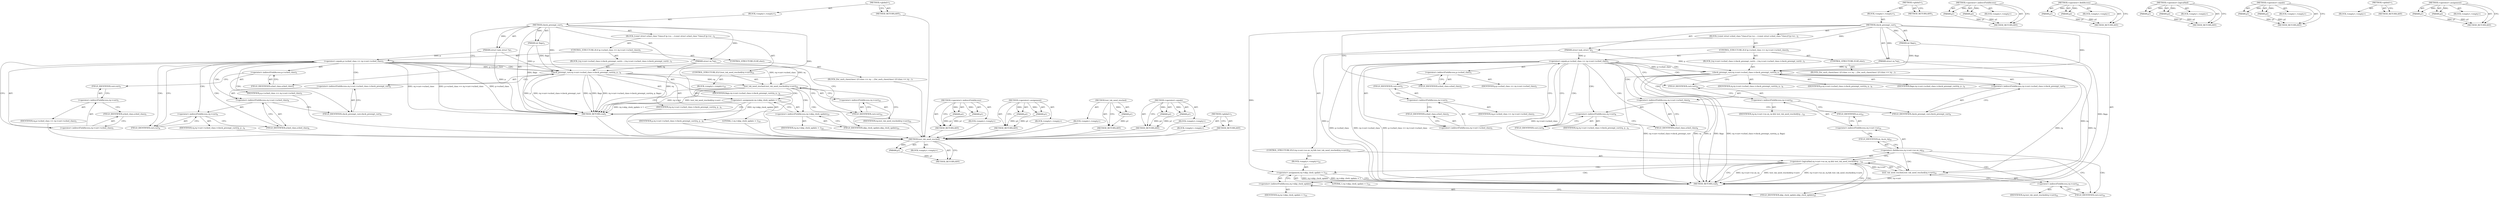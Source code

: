digraph "&lt;operator&gt;.assignment" {
vulnerable_6 [label=<(METHOD,&lt;global&gt;)<SUB>1</SUB>>];
vulnerable_7 [label=<(BLOCK,&lt;empty&gt;,&lt;empty&gt;)<SUB>1</SUB>>];
vulnerable_8 [label=<(METHOD,check_preempt_curr)<SUB>1</SUB>>];
vulnerable_9 [label=<(PARAM,struct rq *rq)<SUB>1</SUB>>];
vulnerable_10 [label=<(PARAM,struct task_struct *p)<SUB>1</SUB>>];
vulnerable_11 [label=<(PARAM,int flags)<SUB>1</SUB>>];
vulnerable_12 [label=<(BLOCK,{
	const struct sched_class *class;

	if (p-&gt;sc...,{
	const struct sched_class *class;

	if (p-&gt;sc...)<SUB>2</SUB>>];
vulnerable_13 [label=<(CONTROL_STRUCTURE,IF,if (p-&gt;sched_class == rq-&gt;curr-&gt;sched_class))<SUB>5</SUB>>];
vulnerable_14 [label=<(&lt;operator&gt;.equals,p-&gt;sched_class == rq-&gt;curr-&gt;sched_class)<SUB>5</SUB>>];
vulnerable_15 [label=<(&lt;operator&gt;.indirectFieldAccess,p-&gt;sched_class)<SUB>5</SUB>>];
vulnerable_16 [label=<(IDENTIFIER,p,p-&gt;sched_class == rq-&gt;curr-&gt;sched_class)<SUB>5</SUB>>];
vulnerable_17 [label=<(FIELD_IDENTIFIER,sched_class,sched_class)<SUB>5</SUB>>];
vulnerable_18 [label=<(&lt;operator&gt;.indirectFieldAccess,rq-&gt;curr-&gt;sched_class)<SUB>5</SUB>>];
vulnerable_19 [label=<(&lt;operator&gt;.indirectFieldAccess,rq-&gt;curr)<SUB>5</SUB>>];
vulnerable_20 [label=<(IDENTIFIER,rq,p-&gt;sched_class == rq-&gt;curr-&gt;sched_class)<SUB>5</SUB>>];
vulnerable_21 [label=<(FIELD_IDENTIFIER,curr,curr)<SUB>5</SUB>>];
vulnerable_22 [label=<(FIELD_IDENTIFIER,sched_class,sched_class)<SUB>5</SUB>>];
vulnerable_23 [label=<(BLOCK,{
		rq-&gt;curr-&gt;sched_class-&gt;check_preempt_curr(r...,{
		rq-&gt;curr-&gt;sched_class-&gt;check_preempt_curr(r...)<SUB>5</SUB>>];
vulnerable_24 [label=<(check_preempt_curr,rq-&gt;curr-&gt;sched_class-&gt;check_preempt_curr(rq, p...)<SUB>6</SUB>>];
vulnerable_25 [label=<(&lt;operator&gt;.indirectFieldAccess,rq-&gt;curr-&gt;sched_class-&gt;check_preempt_curr)<SUB>6</SUB>>];
vulnerable_26 [label=<(&lt;operator&gt;.indirectFieldAccess,rq-&gt;curr-&gt;sched_class)<SUB>6</SUB>>];
vulnerable_27 [label=<(&lt;operator&gt;.indirectFieldAccess,rq-&gt;curr)<SUB>6</SUB>>];
vulnerable_28 [label=<(IDENTIFIER,rq,rq-&gt;curr-&gt;sched_class-&gt;check_preempt_curr(rq, p...)<SUB>6</SUB>>];
vulnerable_29 [label=<(FIELD_IDENTIFIER,curr,curr)<SUB>6</SUB>>];
vulnerable_30 [label=<(FIELD_IDENTIFIER,sched_class,sched_class)<SUB>6</SUB>>];
vulnerable_31 [label=<(FIELD_IDENTIFIER,check_preempt_curr,check_preempt_curr)<SUB>6</SUB>>];
vulnerable_32 [label=<(IDENTIFIER,rq,rq-&gt;curr-&gt;sched_class-&gt;check_preempt_curr(rq, p...)<SUB>6</SUB>>];
vulnerable_33 [label=<(IDENTIFIER,p,rq-&gt;curr-&gt;sched_class-&gt;check_preempt_curr(rq, p...)<SUB>6</SUB>>];
vulnerable_34 [label=<(IDENTIFIER,flags,rq-&gt;curr-&gt;sched_class-&gt;check_preempt_curr(rq, p...)<SUB>6</SUB>>];
vulnerable_35 [label=<(CONTROL_STRUCTURE,ELSE,else)<SUB>7</SUB>>];
vulnerable_36 [label=<(BLOCK,{
		for_each_class(class) {
			if (class == rq-...,{
		for_each_class(class) {
			if (class == rq-...)<SUB>7</SUB>>];
vulnerable_37 [label=<(CONTROL_STRUCTURE,IF,if (test_tsk_need_resched(rq-&gt;curr)))<SUB>22</SUB>>];
vulnerable_38 [label=<(test_tsk_need_resched,test_tsk_need_resched(rq-&gt;curr))<SUB>22</SUB>>];
vulnerable_39 [label=<(&lt;operator&gt;.indirectFieldAccess,rq-&gt;curr)<SUB>22</SUB>>];
vulnerable_40 [label=<(IDENTIFIER,rq,test_tsk_need_resched(rq-&gt;curr))<SUB>22</SUB>>];
vulnerable_41 [label=<(FIELD_IDENTIFIER,curr,curr)<SUB>22</SUB>>];
vulnerable_42 [label=<(BLOCK,&lt;empty&gt;,&lt;empty&gt;)<SUB>23</SUB>>];
vulnerable_43 [label=<(&lt;operator&gt;.assignment,rq-&gt;skip_clock_update = 1)<SUB>23</SUB>>];
vulnerable_44 [label=<(&lt;operator&gt;.indirectFieldAccess,rq-&gt;skip_clock_update)<SUB>23</SUB>>];
vulnerable_45 [label=<(IDENTIFIER,rq,rq-&gt;skip_clock_update = 1)<SUB>23</SUB>>];
vulnerable_46 [label=<(FIELD_IDENTIFIER,skip_clock_update,skip_clock_update)<SUB>23</SUB>>];
vulnerable_47 [label=<(LITERAL,1,rq-&gt;skip_clock_update = 1)<SUB>23</SUB>>];
vulnerable_48 [label=<(METHOD_RETURN,void)<SUB>1</SUB>>];
vulnerable_50 [label=<(METHOD_RETURN,ANY)<SUB>1</SUB>>];
vulnerable_74 [label=<(METHOD,&lt;operator&gt;.indirectFieldAccess)>];
vulnerable_75 [label=<(PARAM,p1)>];
vulnerable_76 [label=<(PARAM,p2)>];
vulnerable_77 [label=<(BLOCK,&lt;empty&gt;,&lt;empty&gt;)>];
vulnerable_78 [label=<(METHOD_RETURN,ANY)>];
vulnerable_83 [label=<(METHOD,&lt;operator&gt;.assignment)>];
vulnerable_84 [label=<(PARAM,p1)>];
vulnerable_85 [label=<(PARAM,p2)>];
vulnerable_86 [label=<(BLOCK,&lt;empty&gt;,&lt;empty&gt;)>];
vulnerable_87 [label=<(METHOD_RETURN,ANY)>];
vulnerable_79 [label=<(METHOD,test_tsk_need_resched)>];
vulnerable_80 [label=<(PARAM,p1)>];
vulnerable_81 [label=<(BLOCK,&lt;empty&gt;,&lt;empty&gt;)>];
vulnerable_82 [label=<(METHOD_RETURN,ANY)>];
vulnerable_69 [label=<(METHOD,&lt;operator&gt;.equals)>];
vulnerable_70 [label=<(PARAM,p1)>];
vulnerable_71 [label=<(PARAM,p2)>];
vulnerable_72 [label=<(BLOCK,&lt;empty&gt;,&lt;empty&gt;)>];
vulnerable_73 [label=<(METHOD_RETURN,ANY)>];
vulnerable_63 [label=<(METHOD,&lt;global&gt;)<SUB>1</SUB>>];
vulnerable_64 [label=<(BLOCK,&lt;empty&gt;,&lt;empty&gt;)>];
vulnerable_65 [label=<(METHOD_RETURN,ANY)>];
fixed_97 [label=<(METHOD,test_tsk_need_resched)>];
fixed_98 [label=<(PARAM,p1)>];
fixed_99 [label=<(BLOCK,&lt;empty&gt;,&lt;empty&gt;)>];
fixed_100 [label=<(METHOD_RETURN,ANY)>];
fixed_6 [label=<(METHOD,&lt;global&gt;)<SUB>1</SUB>>];
fixed_7 [label=<(BLOCK,&lt;empty&gt;,&lt;empty&gt;)<SUB>1</SUB>>];
fixed_8 [label=<(METHOD,check_preempt_curr)<SUB>1</SUB>>];
fixed_9 [label=<(PARAM,struct rq *rq)<SUB>1</SUB>>];
fixed_10 [label=<(PARAM,struct task_struct *p)<SUB>1</SUB>>];
fixed_11 [label=<(PARAM,int flags)<SUB>1</SUB>>];
fixed_12 [label=<(BLOCK,{
	const struct sched_class *class;

	if (p-&gt;sc...,{
	const struct sched_class *class;

	if (p-&gt;sc...)<SUB>2</SUB>>];
fixed_13 [label=<(CONTROL_STRUCTURE,IF,if (p-&gt;sched_class == rq-&gt;curr-&gt;sched_class))<SUB>5</SUB>>];
fixed_14 [label=<(&lt;operator&gt;.equals,p-&gt;sched_class == rq-&gt;curr-&gt;sched_class)<SUB>5</SUB>>];
fixed_15 [label=<(&lt;operator&gt;.indirectFieldAccess,p-&gt;sched_class)<SUB>5</SUB>>];
fixed_16 [label=<(IDENTIFIER,p,p-&gt;sched_class == rq-&gt;curr-&gt;sched_class)<SUB>5</SUB>>];
fixed_17 [label=<(FIELD_IDENTIFIER,sched_class,sched_class)<SUB>5</SUB>>];
fixed_18 [label=<(&lt;operator&gt;.indirectFieldAccess,rq-&gt;curr-&gt;sched_class)<SUB>5</SUB>>];
fixed_19 [label=<(&lt;operator&gt;.indirectFieldAccess,rq-&gt;curr)<SUB>5</SUB>>];
fixed_20 [label=<(IDENTIFIER,rq,p-&gt;sched_class == rq-&gt;curr-&gt;sched_class)<SUB>5</SUB>>];
fixed_21 [label=<(FIELD_IDENTIFIER,curr,curr)<SUB>5</SUB>>];
fixed_22 [label=<(FIELD_IDENTIFIER,sched_class,sched_class)<SUB>5</SUB>>];
fixed_23 [label=<(BLOCK,{
		rq-&gt;curr-&gt;sched_class-&gt;check_preempt_curr(r...,{
		rq-&gt;curr-&gt;sched_class-&gt;check_preempt_curr(r...)<SUB>5</SUB>>];
fixed_24 [label=<(check_preempt_curr,rq-&gt;curr-&gt;sched_class-&gt;check_preempt_curr(rq, p...)<SUB>6</SUB>>];
fixed_25 [label=<(&lt;operator&gt;.indirectFieldAccess,rq-&gt;curr-&gt;sched_class-&gt;check_preempt_curr)<SUB>6</SUB>>];
fixed_26 [label=<(&lt;operator&gt;.indirectFieldAccess,rq-&gt;curr-&gt;sched_class)<SUB>6</SUB>>];
fixed_27 [label=<(&lt;operator&gt;.indirectFieldAccess,rq-&gt;curr)<SUB>6</SUB>>];
fixed_28 [label=<(IDENTIFIER,rq,rq-&gt;curr-&gt;sched_class-&gt;check_preempt_curr(rq, p...)<SUB>6</SUB>>];
fixed_29 [label=<(FIELD_IDENTIFIER,curr,curr)<SUB>6</SUB>>];
fixed_30 [label=<(FIELD_IDENTIFIER,sched_class,sched_class)<SUB>6</SUB>>];
fixed_31 [label=<(FIELD_IDENTIFIER,check_preempt_curr,check_preempt_curr)<SUB>6</SUB>>];
fixed_32 [label=<(IDENTIFIER,rq,rq-&gt;curr-&gt;sched_class-&gt;check_preempt_curr(rq, p...)<SUB>6</SUB>>];
fixed_33 [label=<(IDENTIFIER,p,rq-&gt;curr-&gt;sched_class-&gt;check_preempt_curr(rq, p...)<SUB>6</SUB>>];
fixed_34 [label=<(IDENTIFIER,flags,rq-&gt;curr-&gt;sched_class-&gt;check_preempt_curr(rq, p...)<SUB>6</SUB>>];
fixed_35 [label=<(CONTROL_STRUCTURE,ELSE,else)<SUB>7</SUB>>];
fixed_36 [label=<(BLOCK,{
		for_each_class(class) {
			if (class == rq-...,{
		for_each_class(class) {
			if (class == rq-...)<SUB>7</SUB>>];
fixed_37 [label=<(CONTROL_STRUCTURE,IF,if (rq-&gt;curr-&gt;se.on_rq &amp;&amp; test_tsk_need_resched(rq-&gt;curr)))<SUB>22</SUB>>];
fixed_38 [label=<(&lt;operator&gt;.logicalAnd,rq-&gt;curr-&gt;se.on_rq &amp;&amp; test_tsk_need_resched(rq-...)<SUB>22</SUB>>];
fixed_39 [label=<(&lt;operator&gt;.fieldAccess,rq-&gt;curr-&gt;se.on_rq)<SUB>22</SUB>>];
fixed_40 [label=<(&lt;operator&gt;.indirectFieldAccess,rq-&gt;curr-&gt;se)<SUB>22</SUB>>];
fixed_41 [label=<(&lt;operator&gt;.indirectFieldAccess,rq-&gt;curr)<SUB>22</SUB>>];
fixed_42 [label=<(IDENTIFIER,rq,rq-&gt;curr-&gt;se.on_rq &amp;&amp; test_tsk_need_resched(rq-...)<SUB>22</SUB>>];
fixed_43 [label=<(FIELD_IDENTIFIER,curr,curr)<SUB>22</SUB>>];
fixed_44 [label=<(FIELD_IDENTIFIER,se,se)<SUB>22</SUB>>];
fixed_45 [label=<(FIELD_IDENTIFIER,on_rq,on_rq)<SUB>22</SUB>>];
fixed_46 [label=<(test_tsk_need_resched,test_tsk_need_resched(rq-&gt;curr))<SUB>22</SUB>>];
fixed_47 [label=<(&lt;operator&gt;.indirectFieldAccess,rq-&gt;curr)<SUB>22</SUB>>];
fixed_48 [label=<(IDENTIFIER,rq,test_tsk_need_resched(rq-&gt;curr))<SUB>22</SUB>>];
fixed_49 [label=<(FIELD_IDENTIFIER,curr,curr)<SUB>22</SUB>>];
fixed_50 [label=<(BLOCK,&lt;empty&gt;,&lt;empty&gt;)<SUB>23</SUB>>];
fixed_51 [label=<(&lt;operator&gt;.assignment,rq-&gt;skip_clock_update = 1)<SUB>23</SUB>>];
fixed_52 [label=<(&lt;operator&gt;.indirectFieldAccess,rq-&gt;skip_clock_update)<SUB>23</SUB>>];
fixed_53 [label=<(IDENTIFIER,rq,rq-&gt;skip_clock_update = 1)<SUB>23</SUB>>];
fixed_54 [label=<(FIELD_IDENTIFIER,skip_clock_update,skip_clock_update)<SUB>23</SUB>>];
fixed_55 [label=<(LITERAL,1,rq-&gt;skip_clock_update = 1)<SUB>23</SUB>>];
fixed_56 [label=<(METHOD_RETURN,void)<SUB>1</SUB>>];
fixed_58 [label=<(METHOD_RETURN,ANY)<SUB>1</SUB>>];
fixed_82 [label=<(METHOD,&lt;operator&gt;.indirectFieldAccess)>];
fixed_83 [label=<(PARAM,p1)>];
fixed_84 [label=<(PARAM,p2)>];
fixed_85 [label=<(BLOCK,&lt;empty&gt;,&lt;empty&gt;)>];
fixed_86 [label=<(METHOD_RETURN,ANY)>];
fixed_92 [label=<(METHOD,&lt;operator&gt;.fieldAccess)>];
fixed_93 [label=<(PARAM,p1)>];
fixed_94 [label=<(PARAM,p2)>];
fixed_95 [label=<(BLOCK,&lt;empty&gt;,&lt;empty&gt;)>];
fixed_96 [label=<(METHOD_RETURN,ANY)>];
fixed_87 [label=<(METHOD,&lt;operator&gt;.logicalAnd)>];
fixed_88 [label=<(PARAM,p1)>];
fixed_89 [label=<(PARAM,p2)>];
fixed_90 [label=<(BLOCK,&lt;empty&gt;,&lt;empty&gt;)>];
fixed_91 [label=<(METHOD_RETURN,ANY)>];
fixed_77 [label=<(METHOD,&lt;operator&gt;.equals)>];
fixed_78 [label=<(PARAM,p1)>];
fixed_79 [label=<(PARAM,p2)>];
fixed_80 [label=<(BLOCK,&lt;empty&gt;,&lt;empty&gt;)>];
fixed_81 [label=<(METHOD_RETURN,ANY)>];
fixed_71 [label=<(METHOD,&lt;global&gt;)<SUB>1</SUB>>];
fixed_72 [label=<(BLOCK,&lt;empty&gt;,&lt;empty&gt;)>];
fixed_73 [label=<(METHOD_RETURN,ANY)>];
fixed_101 [label=<(METHOD,&lt;operator&gt;.assignment)>];
fixed_102 [label=<(PARAM,p1)>];
fixed_103 [label=<(PARAM,p2)>];
fixed_104 [label=<(BLOCK,&lt;empty&gt;,&lt;empty&gt;)>];
fixed_105 [label=<(METHOD_RETURN,ANY)>];
vulnerable_6 -> vulnerable_7  [key=0, label="AST: "];
vulnerable_6 -> vulnerable_50  [key=0, label="AST: "];
vulnerable_6 -> vulnerable_50  [key=1, label="CFG: "];
vulnerable_7 -> vulnerable_8  [key=0, label="AST: "];
vulnerable_8 -> vulnerable_9  [key=0, label="AST: "];
vulnerable_8 -> vulnerable_9  [key=1, label="DDG: "];
vulnerable_8 -> vulnerable_10  [key=0, label="AST: "];
vulnerable_8 -> vulnerable_10  [key=1, label="DDG: "];
vulnerable_8 -> vulnerable_11  [key=0, label="AST: "];
vulnerable_8 -> vulnerable_11  [key=1, label="DDG: "];
vulnerable_8 -> vulnerable_12  [key=0, label="AST: "];
vulnerable_8 -> vulnerable_48  [key=0, label="AST: "];
vulnerable_8 -> vulnerable_17  [key=0, label="CFG: "];
vulnerable_8 -> vulnerable_43  [key=0, label="DDG: "];
vulnerable_8 -> vulnerable_24  [key=0, label="DDG: "];
vulnerable_9 -> vulnerable_48  [key=0, label="DDG: rq"];
vulnerable_9 -> vulnerable_38  [key=0, label="DDG: rq"];
vulnerable_9 -> vulnerable_24  [key=0, label="DDG: rq"];
vulnerable_10 -> vulnerable_48  [key=0, label="DDG: p"];
vulnerable_10 -> vulnerable_14  [key=0, label="DDG: p"];
vulnerable_10 -> vulnerable_24  [key=0, label="DDG: p"];
vulnerable_11 -> vulnerable_48  [key=0, label="DDG: flags"];
vulnerable_11 -> vulnerable_24  [key=0, label="DDG: flags"];
vulnerable_12 -> vulnerable_13  [key=0, label="AST: "];
vulnerable_12 -> vulnerable_37  [key=0, label="AST: "];
vulnerable_13 -> vulnerable_14  [key=0, label="AST: "];
vulnerable_13 -> vulnerable_23  [key=0, label="AST: "];
vulnerable_13 -> vulnerable_35  [key=0, label="AST: "];
vulnerable_14 -> vulnerable_15  [key=0, label="AST: "];
vulnerable_14 -> vulnerable_18  [key=0, label="AST: "];
vulnerable_14 -> vulnerable_29  [key=0, label="CFG: "];
vulnerable_14 -> vulnerable_29  [key=1, label="CDG: "];
vulnerable_14 -> vulnerable_41  [key=0, label="CFG: "];
vulnerable_14 -> vulnerable_48  [key=0, label="DDG: p-&gt;sched_class"];
vulnerable_14 -> vulnerable_48  [key=1, label="DDG: rq-&gt;curr-&gt;sched_class"];
vulnerable_14 -> vulnerable_48  [key=2, label="DDG: p-&gt;sched_class == rq-&gt;curr-&gt;sched_class"];
vulnerable_14 -> vulnerable_38  [key=0, label="DDG: rq-&gt;curr-&gt;sched_class"];
vulnerable_14 -> vulnerable_24  [key=0, label="DDG: p-&gt;sched_class"];
vulnerable_14 -> vulnerable_24  [key=1, label="CDG: "];
vulnerable_14 -> vulnerable_30  [key=0, label="CDG: "];
vulnerable_14 -> vulnerable_26  [key=0, label="CDG: "];
vulnerable_14 -> vulnerable_25  [key=0, label="CDG: "];
vulnerable_14 -> vulnerable_27  [key=0, label="CDG: "];
vulnerable_14 -> vulnerable_31  [key=0, label="CDG: "];
vulnerable_15 -> vulnerable_16  [key=0, label="AST: "];
vulnerable_15 -> vulnerable_17  [key=0, label="AST: "];
vulnerable_15 -> vulnerable_21  [key=0, label="CFG: "];
vulnerable_16 -> fixed_97  [key=0];
vulnerable_17 -> vulnerable_15  [key=0, label="CFG: "];
vulnerable_18 -> vulnerable_19  [key=0, label="AST: "];
vulnerable_18 -> vulnerable_22  [key=0, label="AST: "];
vulnerable_18 -> vulnerable_14  [key=0, label="CFG: "];
vulnerable_19 -> vulnerable_20  [key=0, label="AST: "];
vulnerable_19 -> vulnerable_21  [key=0, label="AST: "];
vulnerable_19 -> vulnerable_22  [key=0, label="CFG: "];
vulnerable_20 -> fixed_97  [key=0];
vulnerable_21 -> vulnerable_19  [key=0, label="CFG: "];
vulnerable_22 -> vulnerable_18  [key=0, label="CFG: "];
vulnerable_23 -> vulnerable_24  [key=0, label="AST: "];
vulnerable_24 -> vulnerable_25  [key=0, label="AST: "];
vulnerable_24 -> vulnerable_32  [key=0, label="AST: "];
vulnerable_24 -> vulnerable_33  [key=0, label="AST: "];
vulnerable_24 -> vulnerable_34  [key=0, label="AST: "];
vulnerable_24 -> vulnerable_41  [key=0, label="CFG: "];
vulnerable_24 -> vulnerable_48  [key=0, label="DDG: rq-&gt;curr-&gt;sched_class-&gt;check_preempt_curr"];
vulnerable_24 -> vulnerable_48  [key=1, label="DDG: rq"];
vulnerable_24 -> vulnerable_48  [key=2, label="DDG: p"];
vulnerable_24 -> vulnerable_48  [key=3, label="DDG: flags"];
vulnerable_24 -> vulnerable_48  [key=4, label="DDG: rq-&gt;curr-&gt;sched_class-&gt;check_preempt_curr(rq, p, flags)"];
vulnerable_24 -> vulnerable_38  [key=0, label="DDG: rq"];
vulnerable_25 -> vulnerable_26  [key=0, label="AST: "];
vulnerable_25 -> vulnerable_31  [key=0, label="AST: "];
vulnerable_25 -> vulnerable_24  [key=0, label="CFG: "];
vulnerable_26 -> vulnerable_27  [key=0, label="AST: "];
vulnerable_26 -> vulnerable_30  [key=0, label="AST: "];
vulnerable_26 -> vulnerable_31  [key=0, label="CFG: "];
vulnerable_27 -> vulnerable_28  [key=0, label="AST: "];
vulnerable_27 -> vulnerable_29  [key=0, label="AST: "];
vulnerable_27 -> vulnerable_30  [key=0, label="CFG: "];
vulnerable_28 -> fixed_97  [key=0];
vulnerable_29 -> vulnerable_27  [key=0, label="CFG: "];
vulnerable_30 -> vulnerable_26  [key=0, label="CFG: "];
vulnerable_31 -> vulnerable_25  [key=0, label="CFG: "];
vulnerable_32 -> fixed_97  [key=0];
vulnerable_33 -> fixed_97  [key=0];
vulnerable_34 -> fixed_97  [key=0];
vulnerable_35 -> vulnerable_36  [key=0, label="AST: "];
vulnerable_36 -> fixed_97  [key=0];
vulnerable_37 -> vulnerable_38  [key=0, label="AST: "];
vulnerable_37 -> vulnerable_42  [key=0, label="AST: "];
vulnerable_38 -> vulnerable_39  [key=0, label="AST: "];
vulnerable_38 -> vulnerable_48  [key=0, label="CFG: "];
vulnerable_38 -> vulnerable_48  [key=1, label="DDG: rq-&gt;curr"];
vulnerable_38 -> vulnerable_48  [key=2, label="DDG: test_tsk_need_resched(rq-&gt;curr)"];
vulnerable_38 -> vulnerable_46  [key=0, label="CFG: "];
vulnerable_38 -> vulnerable_46  [key=1, label="CDG: "];
vulnerable_38 -> vulnerable_44  [key=0, label="CDG: "];
vulnerable_38 -> vulnerable_43  [key=0, label="CDG: "];
vulnerable_39 -> vulnerable_40  [key=0, label="AST: "];
vulnerable_39 -> vulnerable_41  [key=0, label="AST: "];
vulnerable_39 -> vulnerable_38  [key=0, label="CFG: "];
vulnerable_40 -> fixed_97  [key=0];
vulnerable_41 -> vulnerable_39  [key=0, label="CFG: "];
vulnerable_42 -> vulnerable_43  [key=0, label="AST: "];
vulnerable_43 -> vulnerable_44  [key=0, label="AST: "];
vulnerable_43 -> vulnerable_47  [key=0, label="AST: "];
vulnerable_43 -> vulnerable_48  [key=0, label="CFG: "];
vulnerable_43 -> vulnerable_48  [key=1, label="DDG: rq-&gt;skip_clock_update"];
vulnerable_43 -> vulnerable_48  [key=2, label="DDG: rq-&gt;skip_clock_update = 1"];
vulnerable_44 -> vulnerable_45  [key=0, label="AST: "];
vulnerable_44 -> vulnerable_46  [key=0, label="AST: "];
vulnerable_44 -> vulnerable_43  [key=0, label="CFG: "];
vulnerable_45 -> fixed_97  [key=0];
vulnerable_46 -> vulnerable_44  [key=0, label="CFG: "];
vulnerable_47 -> fixed_97  [key=0];
vulnerable_48 -> fixed_97  [key=0];
vulnerable_50 -> fixed_97  [key=0];
vulnerable_74 -> vulnerable_75  [key=0, label="AST: "];
vulnerable_74 -> vulnerable_75  [key=1, label="DDG: "];
vulnerable_74 -> vulnerable_77  [key=0, label="AST: "];
vulnerable_74 -> vulnerable_76  [key=0, label="AST: "];
vulnerable_74 -> vulnerable_76  [key=1, label="DDG: "];
vulnerable_74 -> vulnerable_78  [key=0, label="AST: "];
vulnerable_74 -> vulnerable_78  [key=1, label="CFG: "];
vulnerable_75 -> vulnerable_78  [key=0, label="DDG: p1"];
vulnerable_76 -> vulnerable_78  [key=0, label="DDG: p2"];
vulnerable_77 -> fixed_97  [key=0];
vulnerable_78 -> fixed_97  [key=0];
vulnerable_83 -> vulnerable_84  [key=0, label="AST: "];
vulnerable_83 -> vulnerable_84  [key=1, label="DDG: "];
vulnerable_83 -> vulnerable_86  [key=0, label="AST: "];
vulnerable_83 -> vulnerable_85  [key=0, label="AST: "];
vulnerable_83 -> vulnerable_85  [key=1, label="DDG: "];
vulnerable_83 -> vulnerable_87  [key=0, label="AST: "];
vulnerable_83 -> vulnerable_87  [key=1, label="CFG: "];
vulnerable_84 -> vulnerable_87  [key=0, label="DDG: p1"];
vulnerable_85 -> vulnerable_87  [key=0, label="DDG: p2"];
vulnerable_86 -> fixed_97  [key=0];
vulnerable_87 -> fixed_97  [key=0];
vulnerable_79 -> vulnerable_80  [key=0, label="AST: "];
vulnerable_79 -> vulnerable_80  [key=1, label="DDG: "];
vulnerable_79 -> vulnerable_81  [key=0, label="AST: "];
vulnerable_79 -> vulnerable_82  [key=0, label="AST: "];
vulnerable_79 -> vulnerable_82  [key=1, label="CFG: "];
vulnerable_80 -> vulnerable_82  [key=0, label="DDG: p1"];
vulnerable_81 -> fixed_97  [key=0];
vulnerable_82 -> fixed_97  [key=0];
vulnerable_69 -> vulnerable_70  [key=0, label="AST: "];
vulnerable_69 -> vulnerable_70  [key=1, label="DDG: "];
vulnerable_69 -> vulnerable_72  [key=0, label="AST: "];
vulnerable_69 -> vulnerable_71  [key=0, label="AST: "];
vulnerable_69 -> vulnerable_71  [key=1, label="DDG: "];
vulnerable_69 -> vulnerable_73  [key=0, label="AST: "];
vulnerable_69 -> vulnerable_73  [key=1, label="CFG: "];
vulnerable_70 -> vulnerable_73  [key=0, label="DDG: p1"];
vulnerable_71 -> vulnerable_73  [key=0, label="DDG: p2"];
vulnerable_72 -> fixed_97  [key=0];
vulnerable_73 -> fixed_97  [key=0];
vulnerable_63 -> vulnerable_64  [key=0, label="AST: "];
vulnerable_63 -> vulnerable_65  [key=0, label="AST: "];
vulnerable_63 -> vulnerable_65  [key=1, label="CFG: "];
vulnerable_64 -> fixed_97  [key=0];
vulnerable_65 -> fixed_97  [key=0];
fixed_97 -> fixed_98  [key=0, label="AST: "];
fixed_97 -> fixed_98  [key=1, label="DDG: "];
fixed_97 -> fixed_99  [key=0, label="AST: "];
fixed_97 -> fixed_100  [key=0, label="AST: "];
fixed_97 -> fixed_100  [key=1, label="CFG: "];
fixed_98 -> fixed_100  [key=0, label="DDG: p1"];
fixed_6 -> fixed_7  [key=0, label="AST: "];
fixed_6 -> fixed_58  [key=0, label="AST: "];
fixed_6 -> fixed_58  [key=1, label="CFG: "];
fixed_7 -> fixed_8  [key=0, label="AST: "];
fixed_8 -> fixed_9  [key=0, label="AST: "];
fixed_8 -> fixed_9  [key=1, label="DDG: "];
fixed_8 -> fixed_10  [key=0, label="AST: "];
fixed_8 -> fixed_10  [key=1, label="DDG: "];
fixed_8 -> fixed_11  [key=0, label="AST: "];
fixed_8 -> fixed_11  [key=1, label="DDG: "];
fixed_8 -> fixed_12  [key=0, label="AST: "];
fixed_8 -> fixed_56  [key=0, label="AST: "];
fixed_8 -> fixed_17  [key=0, label="CFG: "];
fixed_8 -> fixed_51  [key=0, label="DDG: "];
fixed_8 -> fixed_24  [key=0, label="DDG: "];
fixed_9 -> fixed_56  [key=0, label="DDG: rq"];
fixed_9 -> fixed_24  [key=0, label="DDG: rq"];
fixed_9 -> fixed_46  [key=0, label="DDG: rq"];
fixed_10 -> fixed_56  [key=0, label="DDG: p"];
fixed_10 -> fixed_14  [key=0, label="DDG: p"];
fixed_10 -> fixed_24  [key=0, label="DDG: p"];
fixed_11 -> fixed_56  [key=0, label="DDG: flags"];
fixed_11 -> fixed_24  [key=0, label="DDG: flags"];
fixed_12 -> fixed_13  [key=0, label="AST: "];
fixed_12 -> fixed_37  [key=0, label="AST: "];
fixed_13 -> fixed_14  [key=0, label="AST: "];
fixed_13 -> fixed_23  [key=0, label="AST: "];
fixed_13 -> fixed_35  [key=0, label="AST: "];
fixed_14 -> fixed_15  [key=0, label="AST: "];
fixed_14 -> fixed_18  [key=0, label="AST: "];
fixed_14 -> fixed_29  [key=0, label="CFG: "];
fixed_14 -> fixed_29  [key=1, label="CDG: "];
fixed_14 -> fixed_43  [key=0, label="CFG: "];
fixed_14 -> fixed_56  [key=0, label="DDG: p-&gt;sched_class"];
fixed_14 -> fixed_56  [key=1, label="DDG: rq-&gt;curr-&gt;sched_class"];
fixed_14 -> fixed_56  [key=2, label="DDG: p-&gt;sched_class == rq-&gt;curr-&gt;sched_class"];
fixed_14 -> fixed_24  [key=0, label="DDG: p-&gt;sched_class"];
fixed_14 -> fixed_24  [key=1, label="CDG: "];
fixed_14 -> fixed_46  [key=0, label="DDG: rq-&gt;curr-&gt;sched_class"];
fixed_14 -> fixed_30  [key=0, label="CDG: "];
fixed_14 -> fixed_26  [key=0, label="CDG: "];
fixed_14 -> fixed_25  [key=0, label="CDG: "];
fixed_14 -> fixed_27  [key=0, label="CDG: "];
fixed_14 -> fixed_31  [key=0, label="CDG: "];
fixed_15 -> fixed_16  [key=0, label="AST: "];
fixed_15 -> fixed_17  [key=0, label="AST: "];
fixed_15 -> fixed_21  [key=0, label="CFG: "];
fixed_17 -> fixed_15  [key=0, label="CFG: "];
fixed_18 -> fixed_19  [key=0, label="AST: "];
fixed_18 -> fixed_22  [key=0, label="AST: "];
fixed_18 -> fixed_14  [key=0, label="CFG: "];
fixed_19 -> fixed_20  [key=0, label="AST: "];
fixed_19 -> fixed_21  [key=0, label="AST: "];
fixed_19 -> fixed_22  [key=0, label="CFG: "];
fixed_21 -> fixed_19  [key=0, label="CFG: "];
fixed_22 -> fixed_18  [key=0, label="CFG: "];
fixed_23 -> fixed_24  [key=0, label="AST: "];
fixed_24 -> fixed_25  [key=0, label="AST: "];
fixed_24 -> fixed_32  [key=0, label="AST: "];
fixed_24 -> fixed_33  [key=0, label="AST: "];
fixed_24 -> fixed_34  [key=0, label="AST: "];
fixed_24 -> fixed_43  [key=0, label="CFG: "];
fixed_24 -> fixed_56  [key=0, label="DDG: rq-&gt;curr-&gt;sched_class-&gt;check_preempt_curr"];
fixed_24 -> fixed_56  [key=1, label="DDG: rq"];
fixed_24 -> fixed_56  [key=2, label="DDG: p"];
fixed_24 -> fixed_56  [key=3, label="DDG: flags"];
fixed_24 -> fixed_56  [key=4, label="DDG: rq-&gt;curr-&gt;sched_class-&gt;check_preempt_curr(rq, p, flags)"];
fixed_24 -> fixed_46  [key=0, label="DDG: rq"];
fixed_25 -> fixed_26  [key=0, label="AST: "];
fixed_25 -> fixed_31  [key=0, label="AST: "];
fixed_25 -> fixed_24  [key=0, label="CFG: "];
fixed_26 -> fixed_27  [key=0, label="AST: "];
fixed_26 -> fixed_30  [key=0, label="AST: "];
fixed_26 -> fixed_31  [key=0, label="CFG: "];
fixed_27 -> fixed_28  [key=0, label="AST: "];
fixed_27 -> fixed_29  [key=0, label="AST: "];
fixed_27 -> fixed_30  [key=0, label="CFG: "];
fixed_29 -> fixed_27  [key=0, label="CFG: "];
fixed_30 -> fixed_26  [key=0, label="CFG: "];
fixed_31 -> fixed_25  [key=0, label="CFG: "];
fixed_35 -> fixed_36  [key=0, label="AST: "];
fixed_37 -> fixed_38  [key=0, label="AST: "];
fixed_37 -> fixed_50  [key=0, label="AST: "];
fixed_38 -> fixed_39  [key=0, label="AST: "];
fixed_38 -> fixed_46  [key=0, label="AST: "];
fixed_38 -> fixed_56  [key=0, label="CFG: "];
fixed_38 -> fixed_56  [key=1, label="DDG: rq-&gt;curr-&gt;se.on_rq"];
fixed_38 -> fixed_56  [key=2, label="DDG: test_tsk_need_resched(rq-&gt;curr)"];
fixed_38 -> fixed_56  [key=3, label="DDG: rq-&gt;curr-&gt;se.on_rq &amp;&amp; test_tsk_need_resched(rq-&gt;curr)"];
fixed_38 -> fixed_54  [key=0, label="CFG: "];
fixed_38 -> fixed_54  [key=1, label="CDG: "];
fixed_38 -> fixed_51  [key=0, label="CDG: "];
fixed_38 -> fixed_52  [key=0, label="CDG: "];
fixed_39 -> fixed_40  [key=0, label="AST: "];
fixed_39 -> fixed_45  [key=0, label="AST: "];
fixed_39 -> fixed_38  [key=0, label="CFG: "];
fixed_39 -> fixed_49  [key=0, label="CFG: "];
fixed_39 -> fixed_49  [key=1, label="CDG: "];
fixed_39 -> fixed_47  [key=0, label="CDG: "];
fixed_39 -> fixed_46  [key=0, label="CDG: "];
fixed_40 -> fixed_41  [key=0, label="AST: "];
fixed_40 -> fixed_44  [key=0, label="AST: "];
fixed_40 -> fixed_45  [key=0, label="CFG: "];
fixed_41 -> fixed_42  [key=0, label="AST: "];
fixed_41 -> fixed_43  [key=0, label="AST: "];
fixed_41 -> fixed_44  [key=0, label="CFG: "];
fixed_43 -> fixed_41  [key=0, label="CFG: "];
fixed_44 -> fixed_40  [key=0, label="CFG: "];
fixed_45 -> fixed_39  [key=0, label="CFG: "];
fixed_46 -> fixed_47  [key=0, label="AST: "];
fixed_46 -> fixed_38  [key=0, label="CFG: "];
fixed_46 -> fixed_38  [key=1, label="DDG: rq-&gt;curr"];
fixed_46 -> fixed_56  [key=0, label="DDG: rq-&gt;curr"];
fixed_47 -> fixed_48  [key=0, label="AST: "];
fixed_47 -> fixed_49  [key=0, label="AST: "];
fixed_47 -> fixed_46  [key=0, label="CFG: "];
fixed_49 -> fixed_47  [key=0, label="CFG: "];
fixed_50 -> fixed_51  [key=0, label="AST: "];
fixed_51 -> fixed_52  [key=0, label="AST: "];
fixed_51 -> fixed_55  [key=0, label="AST: "];
fixed_51 -> fixed_56  [key=0, label="CFG: "];
fixed_51 -> fixed_56  [key=1, label="DDG: rq-&gt;skip_clock_update"];
fixed_51 -> fixed_56  [key=2, label="DDG: rq-&gt;skip_clock_update = 1"];
fixed_52 -> fixed_53  [key=0, label="AST: "];
fixed_52 -> fixed_54  [key=0, label="AST: "];
fixed_52 -> fixed_51  [key=0, label="CFG: "];
fixed_54 -> fixed_52  [key=0, label="CFG: "];
fixed_82 -> fixed_83  [key=0, label="AST: "];
fixed_82 -> fixed_83  [key=1, label="DDG: "];
fixed_82 -> fixed_85  [key=0, label="AST: "];
fixed_82 -> fixed_84  [key=0, label="AST: "];
fixed_82 -> fixed_84  [key=1, label="DDG: "];
fixed_82 -> fixed_86  [key=0, label="AST: "];
fixed_82 -> fixed_86  [key=1, label="CFG: "];
fixed_83 -> fixed_86  [key=0, label="DDG: p1"];
fixed_84 -> fixed_86  [key=0, label="DDG: p2"];
fixed_92 -> fixed_93  [key=0, label="AST: "];
fixed_92 -> fixed_93  [key=1, label="DDG: "];
fixed_92 -> fixed_95  [key=0, label="AST: "];
fixed_92 -> fixed_94  [key=0, label="AST: "];
fixed_92 -> fixed_94  [key=1, label="DDG: "];
fixed_92 -> fixed_96  [key=0, label="AST: "];
fixed_92 -> fixed_96  [key=1, label="CFG: "];
fixed_93 -> fixed_96  [key=0, label="DDG: p1"];
fixed_94 -> fixed_96  [key=0, label="DDG: p2"];
fixed_87 -> fixed_88  [key=0, label="AST: "];
fixed_87 -> fixed_88  [key=1, label="DDG: "];
fixed_87 -> fixed_90  [key=0, label="AST: "];
fixed_87 -> fixed_89  [key=0, label="AST: "];
fixed_87 -> fixed_89  [key=1, label="DDG: "];
fixed_87 -> fixed_91  [key=0, label="AST: "];
fixed_87 -> fixed_91  [key=1, label="CFG: "];
fixed_88 -> fixed_91  [key=0, label="DDG: p1"];
fixed_89 -> fixed_91  [key=0, label="DDG: p2"];
fixed_77 -> fixed_78  [key=0, label="AST: "];
fixed_77 -> fixed_78  [key=1, label="DDG: "];
fixed_77 -> fixed_80  [key=0, label="AST: "];
fixed_77 -> fixed_79  [key=0, label="AST: "];
fixed_77 -> fixed_79  [key=1, label="DDG: "];
fixed_77 -> fixed_81  [key=0, label="AST: "];
fixed_77 -> fixed_81  [key=1, label="CFG: "];
fixed_78 -> fixed_81  [key=0, label="DDG: p1"];
fixed_79 -> fixed_81  [key=0, label="DDG: p2"];
fixed_71 -> fixed_72  [key=0, label="AST: "];
fixed_71 -> fixed_73  [key=0, label="AST: "];
fixed_71 -> fixed_73  [key=1, label="CFG: "];
fixed_101 -> fixed_102  [key=0, label="AST: "];
fixed_101 -> fixed_102  [key=1, label="DDG: "];
fixed_101 -> fixed_104  [key=0, label="AST: "];
fixed_101 -> fixed_103  [key=0, label="AST: "];
fixed_101 -> fixed_103  [key=1, label="DDG: "];
fixed_101 -> fixed_105  [key=0, label="AST: "];
fixed_101 -> fixed_105  [key=1, label="CFG: "];
fixed_102 -> fixed_105  [key=0, label="DDG: p1"];
fixed_103 -> fixed_105  [key=0, label="DDG: p2"];
}
